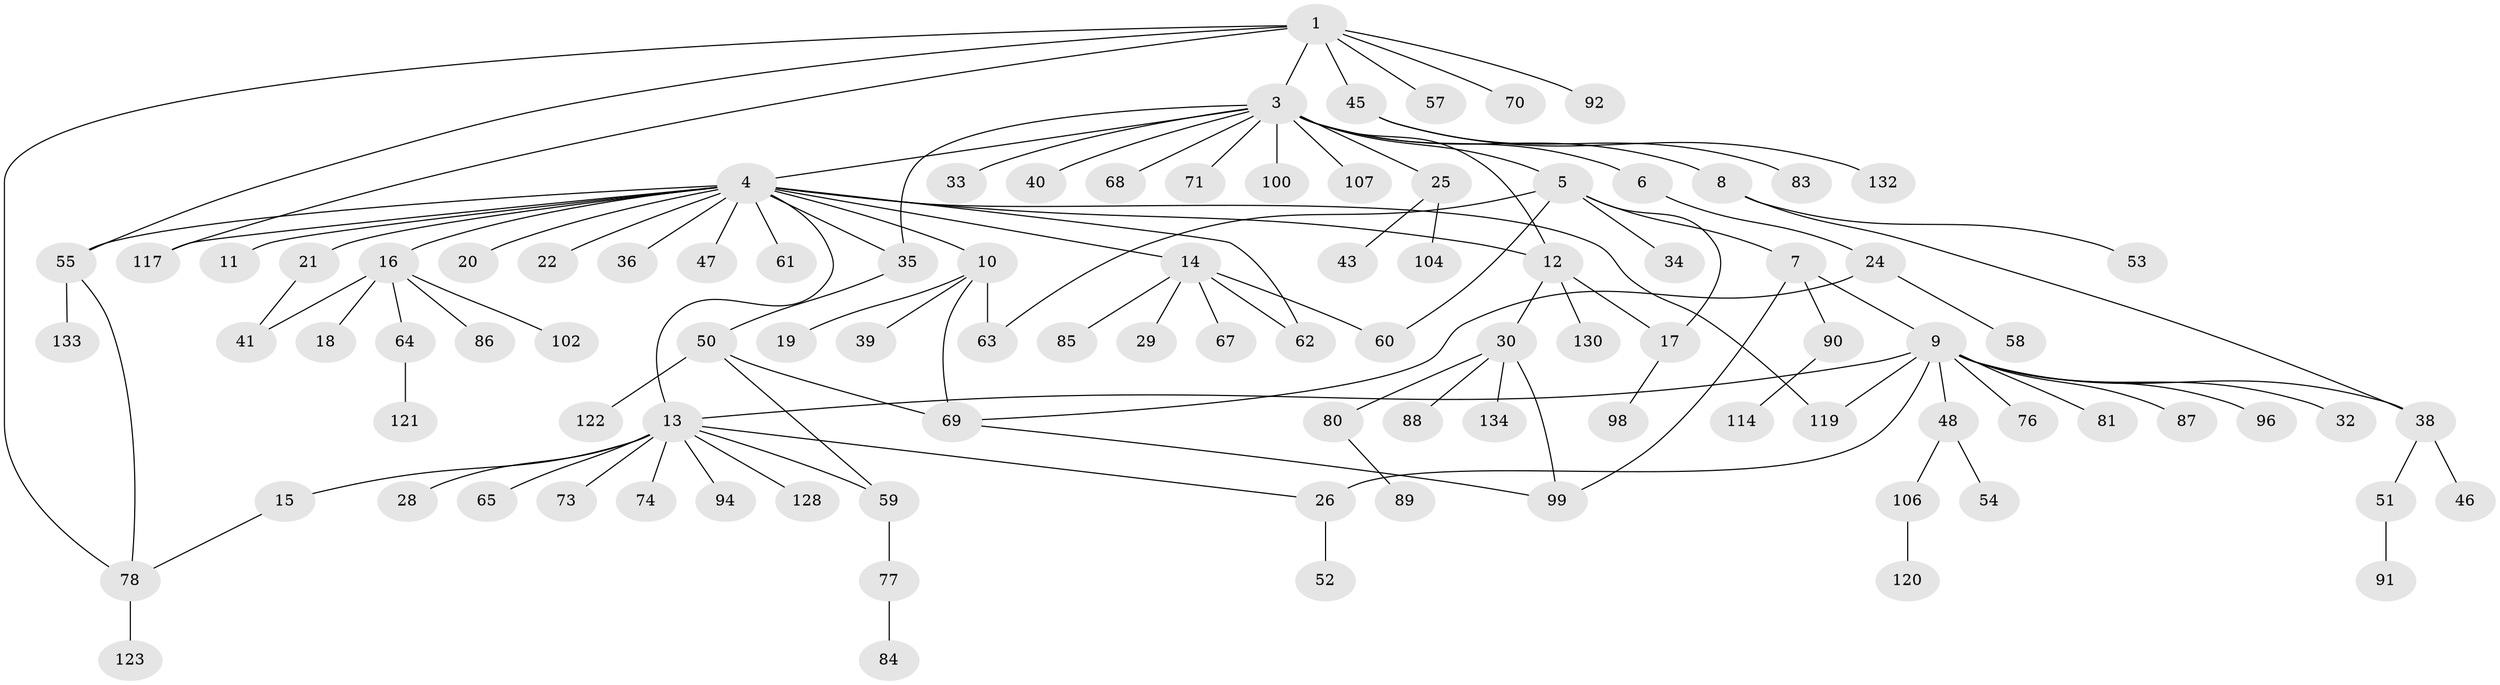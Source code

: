 // Generated by graph-tools (version 1.1) at 2025/51/02/27/25 19:51:56]
// undirected, 99 vertices, 118 edges
graph export_dot {
graph [start="1"]
  node [color=gray90,style=filled];
  1 [super="+2"];
  3 [super="+79"];
  4 [super="+127"];
  5 [super="+93"];
  6 [super="+118"];
  7 [super="+56"];
  8 [super="+37"];
  9 [super="+95"];
  10 [super="+23"];
  11;
  12 [super="+49"];
  13 [super="+42"];
  14 [super="+82"];
  15;
  16 [super="+101"];
  17 [super="+109"];
  18;
  19;
  20;
  21 [super="+72"];
  22 [super="+66"];
  24 [super="+31"];
  25 [super="+27"];
  26 [super="+124"];
  28;
  29;
  30 [super="+115"];
  32;
  33;
  34;
  35;
  36 [super="+108"];
  38 [super="+44"];
  39;
  40;
  41 [super="+110"];
  43 [super="+129"];
  45 [super="+126"];
  46;
  47;
  48 [super="+111"];
  50 [super="+75"];
  51;
  52;
  53;
  54;
  55 [super="+113"];
  57;
  58;
  59 [super="+131"];
  60;
  61 [super="+125"];
  62;
  63 [super="+116"];
  64;
  65 [super="+103"];
  67;
  68;
  69 [super="+97"];
  70;
  71;
  73;
  74;
  76;
  77;
  78 [super="+105"];
  80;
  81;
  83;
  84;
  85;
  86;
  87;
  88;
  89;
  90;
  91;
  92;
  94;
  96;
  98;
  99 [super="+112"];
  100;
  102;
  104;
  106;
  107;
  114;
  117;
  119;
  120;
  121;
  122;
  123;
  128;
  130;
  132;
  133;
  134;
  1 -- 3;
  1 -- 55;
  1 -- 57;
  1 -- 70;
  1 -- 92;
  1 -- 78;
  1 -- 45;
  1 -- 117;
  3 -- 4;
  3 -- 5;
  3 -- 6;
  3 -- 8;
  3 -- 12;
  3 -- 25 [weight=2];
  3 -- 33;
  3 -- 40;
  3 -- 68;
  3 -- 71;
  3 -- 100;
  3 -- 107;
  3 -- 35;
  4 -- 10;
  4 -- 11;
  4 -- 12;
  4 -- 13;
  4 -- 14;
  4 -- 16;
  4 -- 20;
  4 -- 21;
  4 -- 22;
  4 -- 35;
  4 -- 36;
  4 -- 47;
  4 -- 61;
  4 -- 62;
  4 -- 119;
  4 -- 117;
  4 -- 55;
  5 -- 7;
  5 -- 17;
  5 -- 34;
  5 -- 60;
  5 -- 63;
  6 -- 24;
  7 -- 9;
  7 -- 90;
  7 -- 99;
  8 -- 38;
  8 -- 53;
  9 -- 13;
  9 -- 26 [weight=2];
  9 -- 32;
  9 -- 48;
  9 -- 76;
  9 -- 81;
  9 -- 87;
  9 -- 96;
  9 -- 119;
  9 -- 38;
  10 -- 19;
  10 -- 39;
  10 -- 63;
  10 -- 69;
  12 -- 30;
  12 -- 130;
  12 -- 17;
  13 -- 15;
  13 -- 28;
  13 -- 59;
  13 -- 65;
  13 -- 73;
  13 -- 74;
  13 -- 94;
  13 -- 128;
  13 -- 26;
  14 -- 29;
  14 -- 60;
  14 -- 67;
  14 -- 62;
  14 -- 85;
  15 -- 78;
  16 -- 18;
  16 -- 41;
  16 -- 64;
  16 -- 86;
  16 -- 102;
  17 -- 98;
  21 -- 41;
  24 -- 58;
  24 -- 69;
  25 -- 104;
  25 -- 43;
  26 -- 52;
  30 -- 80;
  30 -- 88;
  30 -- 99;
  30 -- 134;
  35 -- 50;
  38 -- 46;
  38 -- 51;
  45 -- 83;
  45 -- 132;
  48 -- 54;
  48 -- 106;
  50 -- 59;
  50 -- 69;
  50 -- 122;
  51 -- 91;
  55 -- 133;
  55 -- 78;
  59 -- 77;
  64 -- 121;
  69 -- 99;
  77 -- 84;
  78 -- 123;
  80 -- 89;
  90 -- 114;
  106 -- 120;
}
